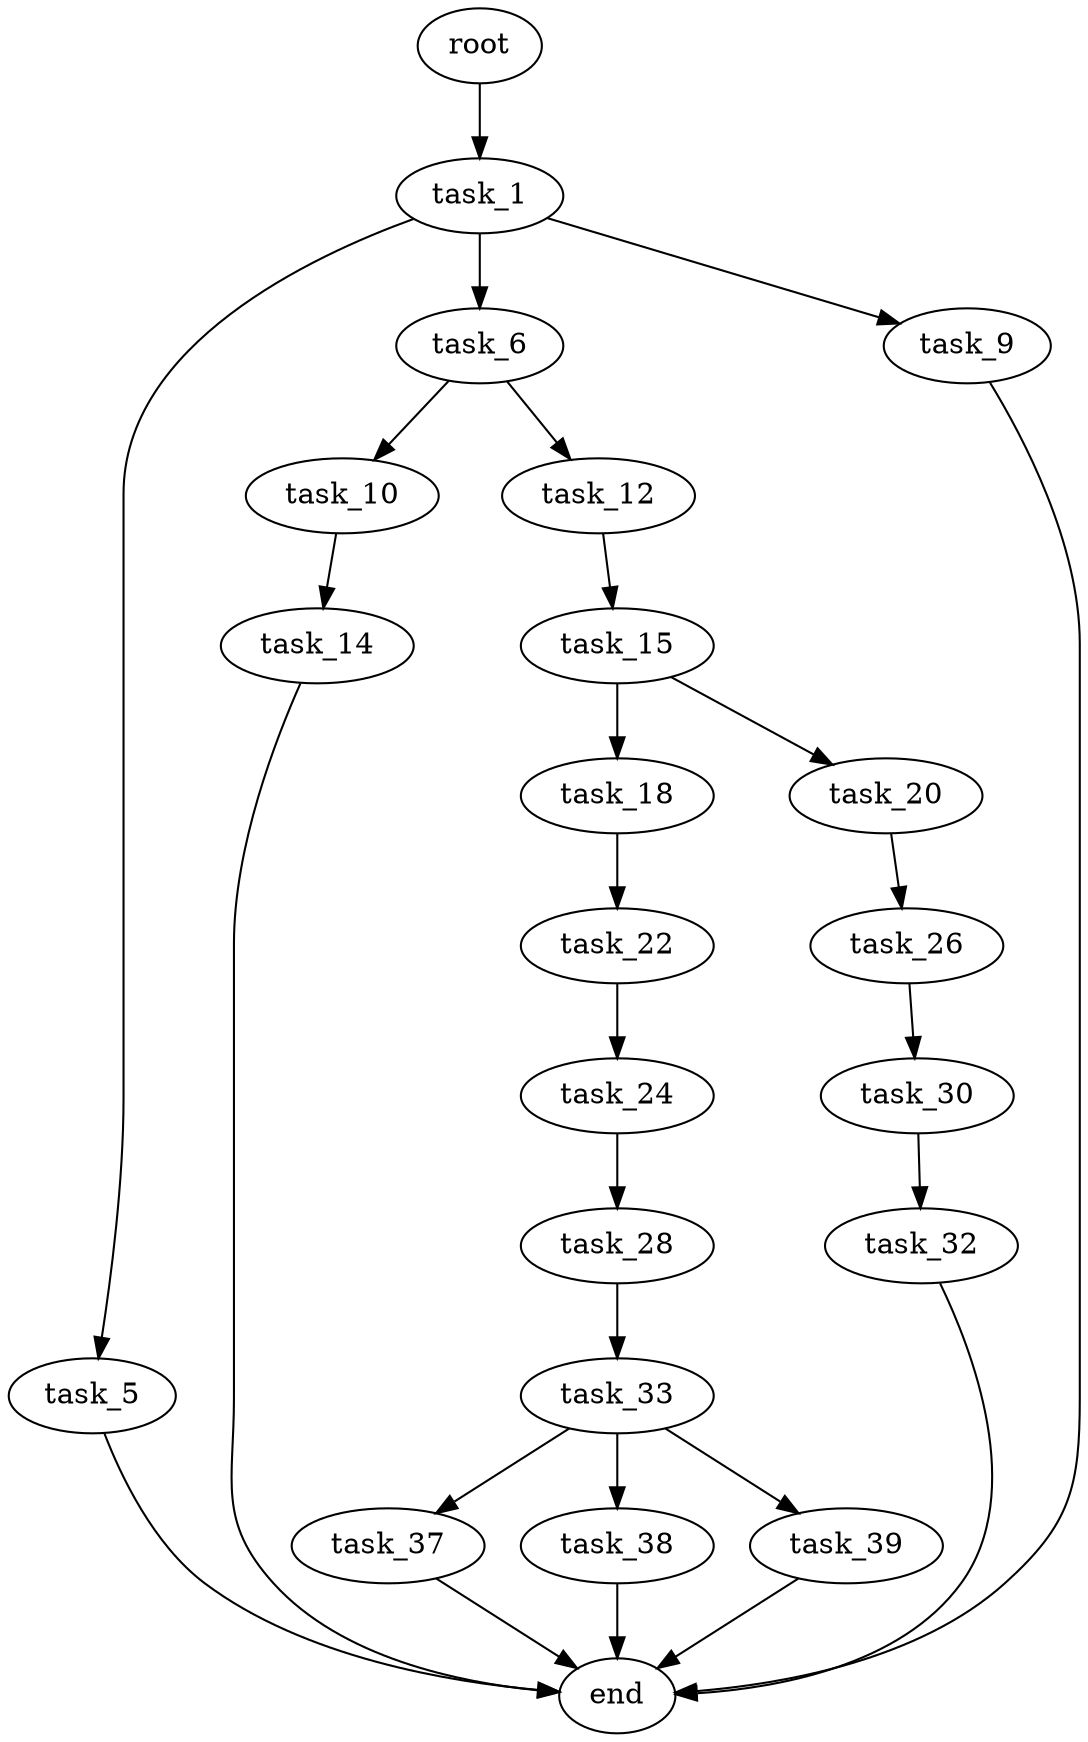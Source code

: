 digraph G {
  root [size="0.000000"];
  task_1 [size="15857849090.000000"];
  task_5 [size="231928233984.000000"];
  task_6 [size="313065616252.000000"];
  task_9 [size="134217728000.000000"];
  task_10 [size="1270169206.000000"];
  task_12 [size="282114205775.000000"];
  task_14 [size="39907507859.000000"];
  task_15 [size="354084203994.000000"];
  task_18 [size="20952995674.000000"];
  task_20 [size="24341067176.000000"];
  task_22 [size="368293445632.000000"];
  task_24 [size="368293445632.000000"];
  task_26 [size="23728531864.000000"];
  task_28 [size="10519799233.000000"];
  task_30 [size="8356627206.000000"];
  task_32 [size="538054416687.000000"];
  task_33 [size="68719476736.000000"];
  task_37 [size="1738310279.000000"];
  task_38 [size="436195478531.000000"];
  task_39 [size="782757789696.000000"];
  end [size="0.000000"];

  root -> task_1 [size="1.000000"];
  task_1 -> task_5 [size="536870912.000000"];
  task_1 -> task_6 [size="536870912.000000"];
  task_1 -> task_9 [size="536870912.000000"];
  task_5 -> end [size="1.000000"];
  task_6 -> task_10 [size="209715200.000000"];
  task_6 -> task_12 [size="209715200.000000"];
  task_9 -> end [size="1.000000"];
  task_10 -> task_14 [size="33554432.000000"];
  task_12 -> task_15 [size="209715200.000000"];
  task_14 -> end [size="1.000000"];
  task_15 -> task_18 [size="411041792.000000"];
  task_15 -> task_20 [size="411041792.000000"];
  task_18 -> task_22 [size="679477248.000000"];
  task_20 -> task_26 [size="411041792.000000"];
  task_22 -> task_24 [size="411041792.000000"];
  task_24 -> task_28 [size="411041792.000000"];
  task_26 -> task_30 [size="536870912.000000"];
  task_28 -> task_33 [size="301989888.000000"];
  task_30 -> task_32 [size="209715200.000000"];
  task_32 -> end [size="1.000000"];
  task_33 -> task_37 [size="134217728.000000"];
  task_33 -> task_38 [size="134217728.000000"];
  task_33 -> task_39 [size="134217728.000000"];
  task_37 -> end [size="1.000000"];
  task_38 -> end [size="1.000000"];
  task_39 -> end [size="1.000000"];
}
